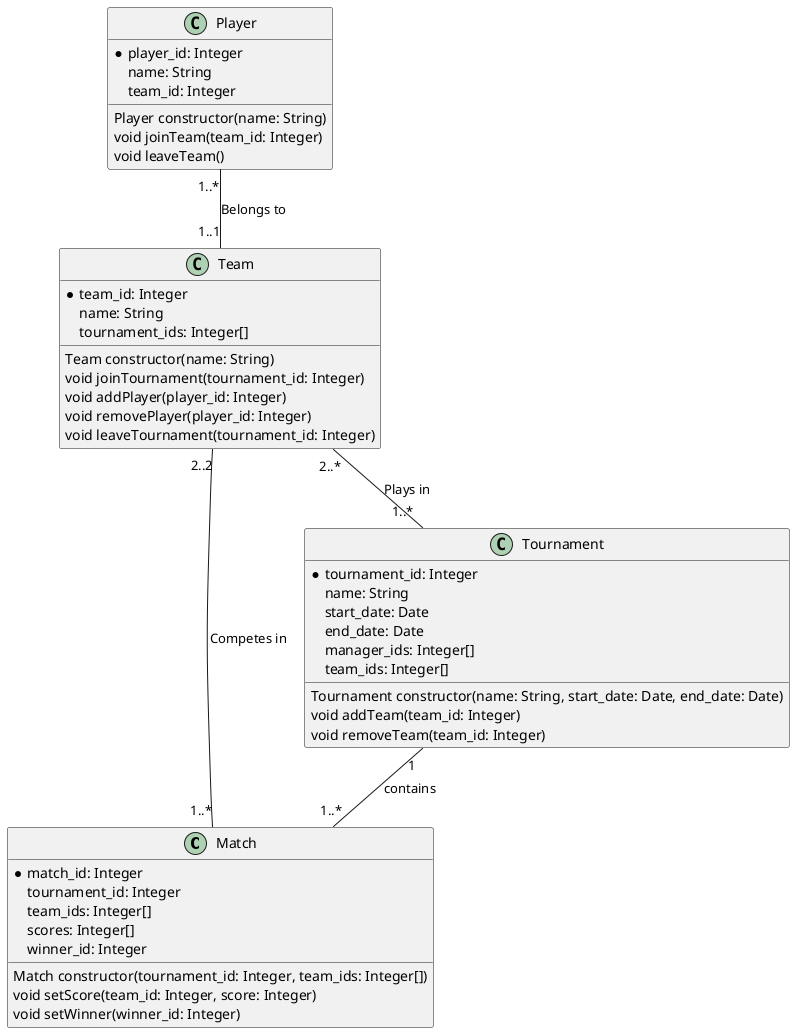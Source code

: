 @startuml Tournament System
' Internal development class diagram
' Describes database fields and object methods required

class Match {
    *match_id: Integer
    tournament_id: Integer
    team_ids: Integer[]
    scores: Integer[]
    winner_id: Integer

    Match constructor(tournament_id: Integer, team_ids: Integer[])
    void setScore(team_id: Integer, score: Integer)
    void setWinner(winner_id: Integer)
}
class Team {
    *team_id: Integer
    name: String
    tournament_ids: Integer[]

    Team constructor(name: String)
    void joinTournament(tournament_id: Integer)
    void addPlayer(player_id: Integer)
    void removePlayer(player_id: Integer)
    void leaveTournament(tournament_id: Integer)
}
class Player {
    *player_id: Integer
    name: String
    team_id: Integer


    Player constructor(name: String)
    void joinTeam(team_id: Integer)
    void leaveTeam()
}

class Tournament {
    *tournament_id: Integer
    name: String
    start_date: Date
    end_date: Date
    manager_ids: Integer[]
    team_ids: Integer[]

    Tournament constructor(name: String, start_date: Date, end_date: Date)
    void addTeam(team_id: Integer)
    void removeTeam(team_id: Integer)
}


Team "2..*" -- "1..*" Tournament : "Plays in"
Tournament "1" -- "1..*" Match : contains
Player "1..*" -- "1..1" Team : "Belongs to"
Team "2..2" -- "1..*" Match : "Competes in"


@enduml